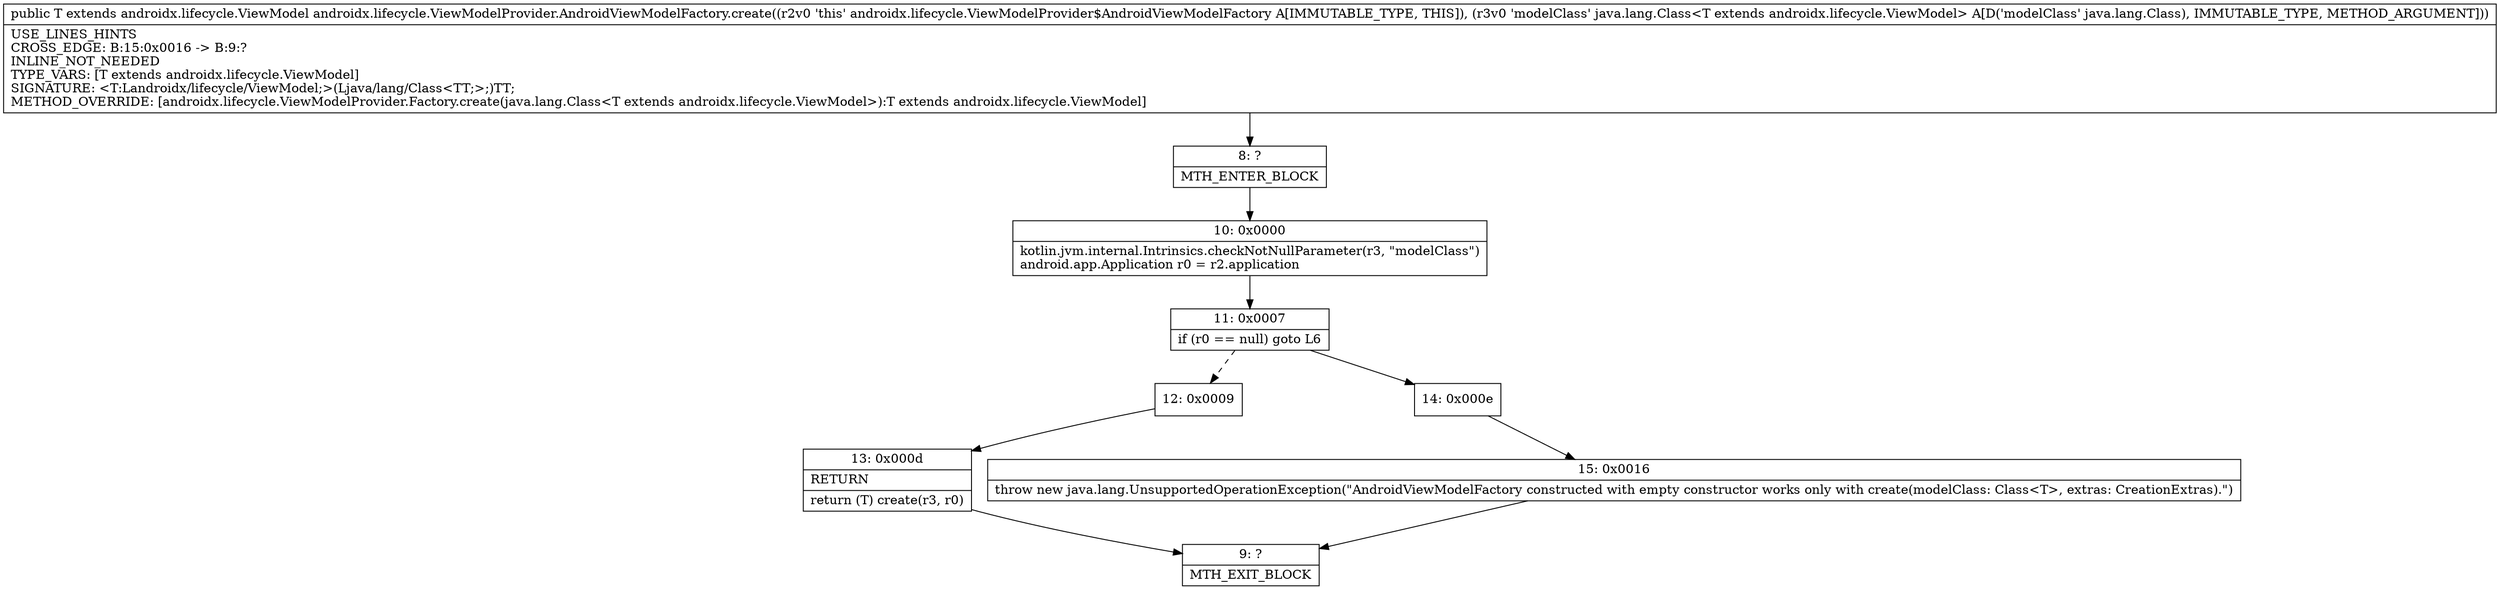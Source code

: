 digraph "CFG forandroidx.lifecycle.ViewModelProvider.AndroidViewModelFactory.create(Ljava\/lang\/Class;)Landroidx\/lifecycle\/ViewModel;" {
Node_8 [shape=record,label="{8\:\ ?|MTH_ENTER_BLOCK\l}"];
Node_10 [shape=record,label="{10\:\ 0x0000|kotlin.jvm.internal.Intrinsics.checkNotNullParameter(r3, \"modelClass\")\landroid.app.Application r0 = r2.application\l}"];
Node_11 [shape=record,label="{11\:\ 0x0007|if (r0 == null) goto L6\l}"];
Node_12 [shape=record,label="{12\:\ 0x0009}"];
Node_13 [shape=record,label="{13\:\ 0x000d|RETURN\l|return (T) create(r3, r0)\l}"];
Node_9 [shape=record,label="{9\:\ ?|MTH_EXIT_BLOCK\l}"];
Node_14 [shape=record,label="{14\:\ 0x000e}"];
Node_15 [shape=record,label="{15\:\ 0x0016|throw new java.lang.UnsupportedOperationException(\"AndroidViewModelFactory constructed with empty constructor works only with create(modelClass: Class\<T\>, extras: CreationExtras).\")\l}"];
MethodNode[shape=record,label="{public T extends androidx.lifecycle.ViewModel androidx.lifecycle.ViewModelProvider.AndroidViewModelFactory.create((r2v0 'this' androidx.lifecycle.ViewModelProvider$AndroidViewModelFactory A[IMMUTABLE_TYPE, THIS]), (r3v0 'modelClass' java.lang.Class\<T extends androidx.lifecycle.ViewModel\> A[D('modelClass' java.lang.Class), IMMUTABLE_TYPE, METHOD_ARGUMENT]))  | USE_LINES_HINTS\lCROSS_EDGE: B:15:0x0016 \-\> B:9:?\lINLINE_NOT_NEEDED\lTYPE_VARS: [T extends androidx.lifecycle.ViewModel]\lSIGNATURE: \<T:Landroidx\/lifecycle\/ViewModel;\>(Ljava\/lang\/Class\<TT;\>;)TT;\lMETHOD_OVERRIDE: [androidx.lifecycle.ViewModelProvider.Factory.create(java.lang.Class\<T extends androidx.lifecycle.ViewModel\>):T extends androidx.lifecycle.ViewModel]\l}"];
MethodNode -> Node_8;Node_8 -> Node_10;
Node_10 -> Node_11;
Node_11 -> Node_12[style=dashed];
Node_11 -> Node_14;
Node_12 -> Node_13;
Node_13 -> Node_9;
Node_14 -> Node_15;
Node_15 -> Node_9;
}

